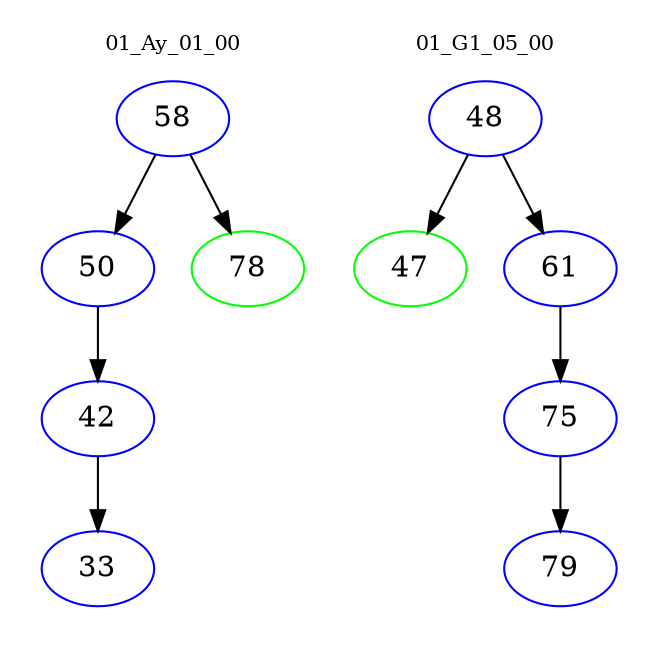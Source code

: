 digraph{
subgraph cluster_0 {
color = white
label = "01_Ay_01_00";
fontsize=10;
T0_58 [label="58", color="blue"]
T0_58 -> T0_50 [color="black"]
T0_50 [label="50", color="blue"]
T0_50 -> T0_42 [color="black"]
T0_42 [label="42", color="blue"]
T0_42 -> T0_33 [color="black"]
T0_33 [label="33", color="blue"]
T0_58 -> T0_78 [color="black"]
T0_78 [label="78", color="green"]
}
subgraph cluster_1 {
color = white
label = "01_G1_05_00";
fontsize=10;
T1_48 [label="48", color="blue"]
T1_48 -> T1_47 [color="black"]
T1_47 [label="47", color="green"]
T1_48 -> T1_61 [color="black"]
T1_61 [label="61", color="blue"]
T1_61 -> T1_75 [color="black"]
T1_75 [label="75", color="blue"]
T1_75 -> T1_79 [color="black"]
T1_79 [label="79", color="blue"]
}
}
